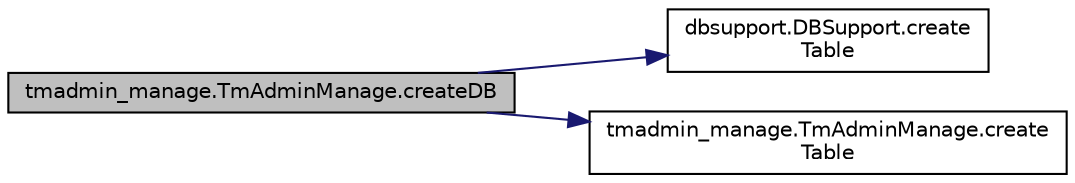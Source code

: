 digraph "tmadmin_manage.TmAdminManage.createDB"
{
 // LATEX_PDF_SIZE
  edge [fontname="Helvetica",fontsize="10",labelfontname="Helvetica",labelfontsize="10"];
  node [fontname="Helvetica",fontsize="10",shape=record];
  rankdir="LR";
  Node1 [label="tmadmin_manage.TmAdminManage.createDB",height=0.2,width=0.4,color="black", fillcolor="grey75", style="filled", fontcolor="black",tooltip=" "];
  Node1 -> Node2 [color="midnightblue",fontsize="10",style="solid",fontname="Helvetica"];
  Node2 [label="dbsupport.DBSupport.create\lTable",height=0.2,width=0.4,color="black", fillcolor="white", style="filled",URL="$classdbsupport_1_1DBSupport.html#a1b6b66eeab925df7220fbb11bfd15b6b",tooltip=" "];
  Node1 -> Node3 [color="midnightblue",fontsize="10",style="solid",fontname="Helvetica"];
  Node3 [label="tmadmin_manage.TmAdminManage.create\lTable",height=0.2,width=0.4,color="black", fillcolor="white", style="filled",URL="$classtmadmin__manage_1_1TmAdminManage.html#a7b1c8061f16947e9ed8b5cb58be0e7a3",tooltip=" "];
}

